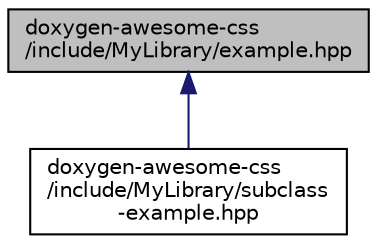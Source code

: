 digraph "doxygen-awesome-css/include/MyLibrary/example.hpp"
{
 // LATEX_PDF_SIZE
  edge [fontname="Helvetica",fontsize="10",labelfontname="Helvetica",labelfontsize="10"];
  node [fontname="Helvetica",fontsize="10",shape=record];
  Node1 [label="doxygen-awesome-css\l/include/MyLibrary/example.hpp",height=0.2,width=0.4,color="black", fillcolor="grey75", style="filled", fontcolor="black",tooltip=" "];
  Node1 -> Node2 [dir="back",color="midnightblue",fontsize="10",style="solid",fontname="Helvetica"];
  Node2 [label="doxygen-awesome-css\l/include/MyLibrary/subclass\l-example.hpp",height=0.2,width=0.4,color="black", fillcolor="white", style="filled",URL="$subclass-example_8hpp.html",tooltip=" "];
}

